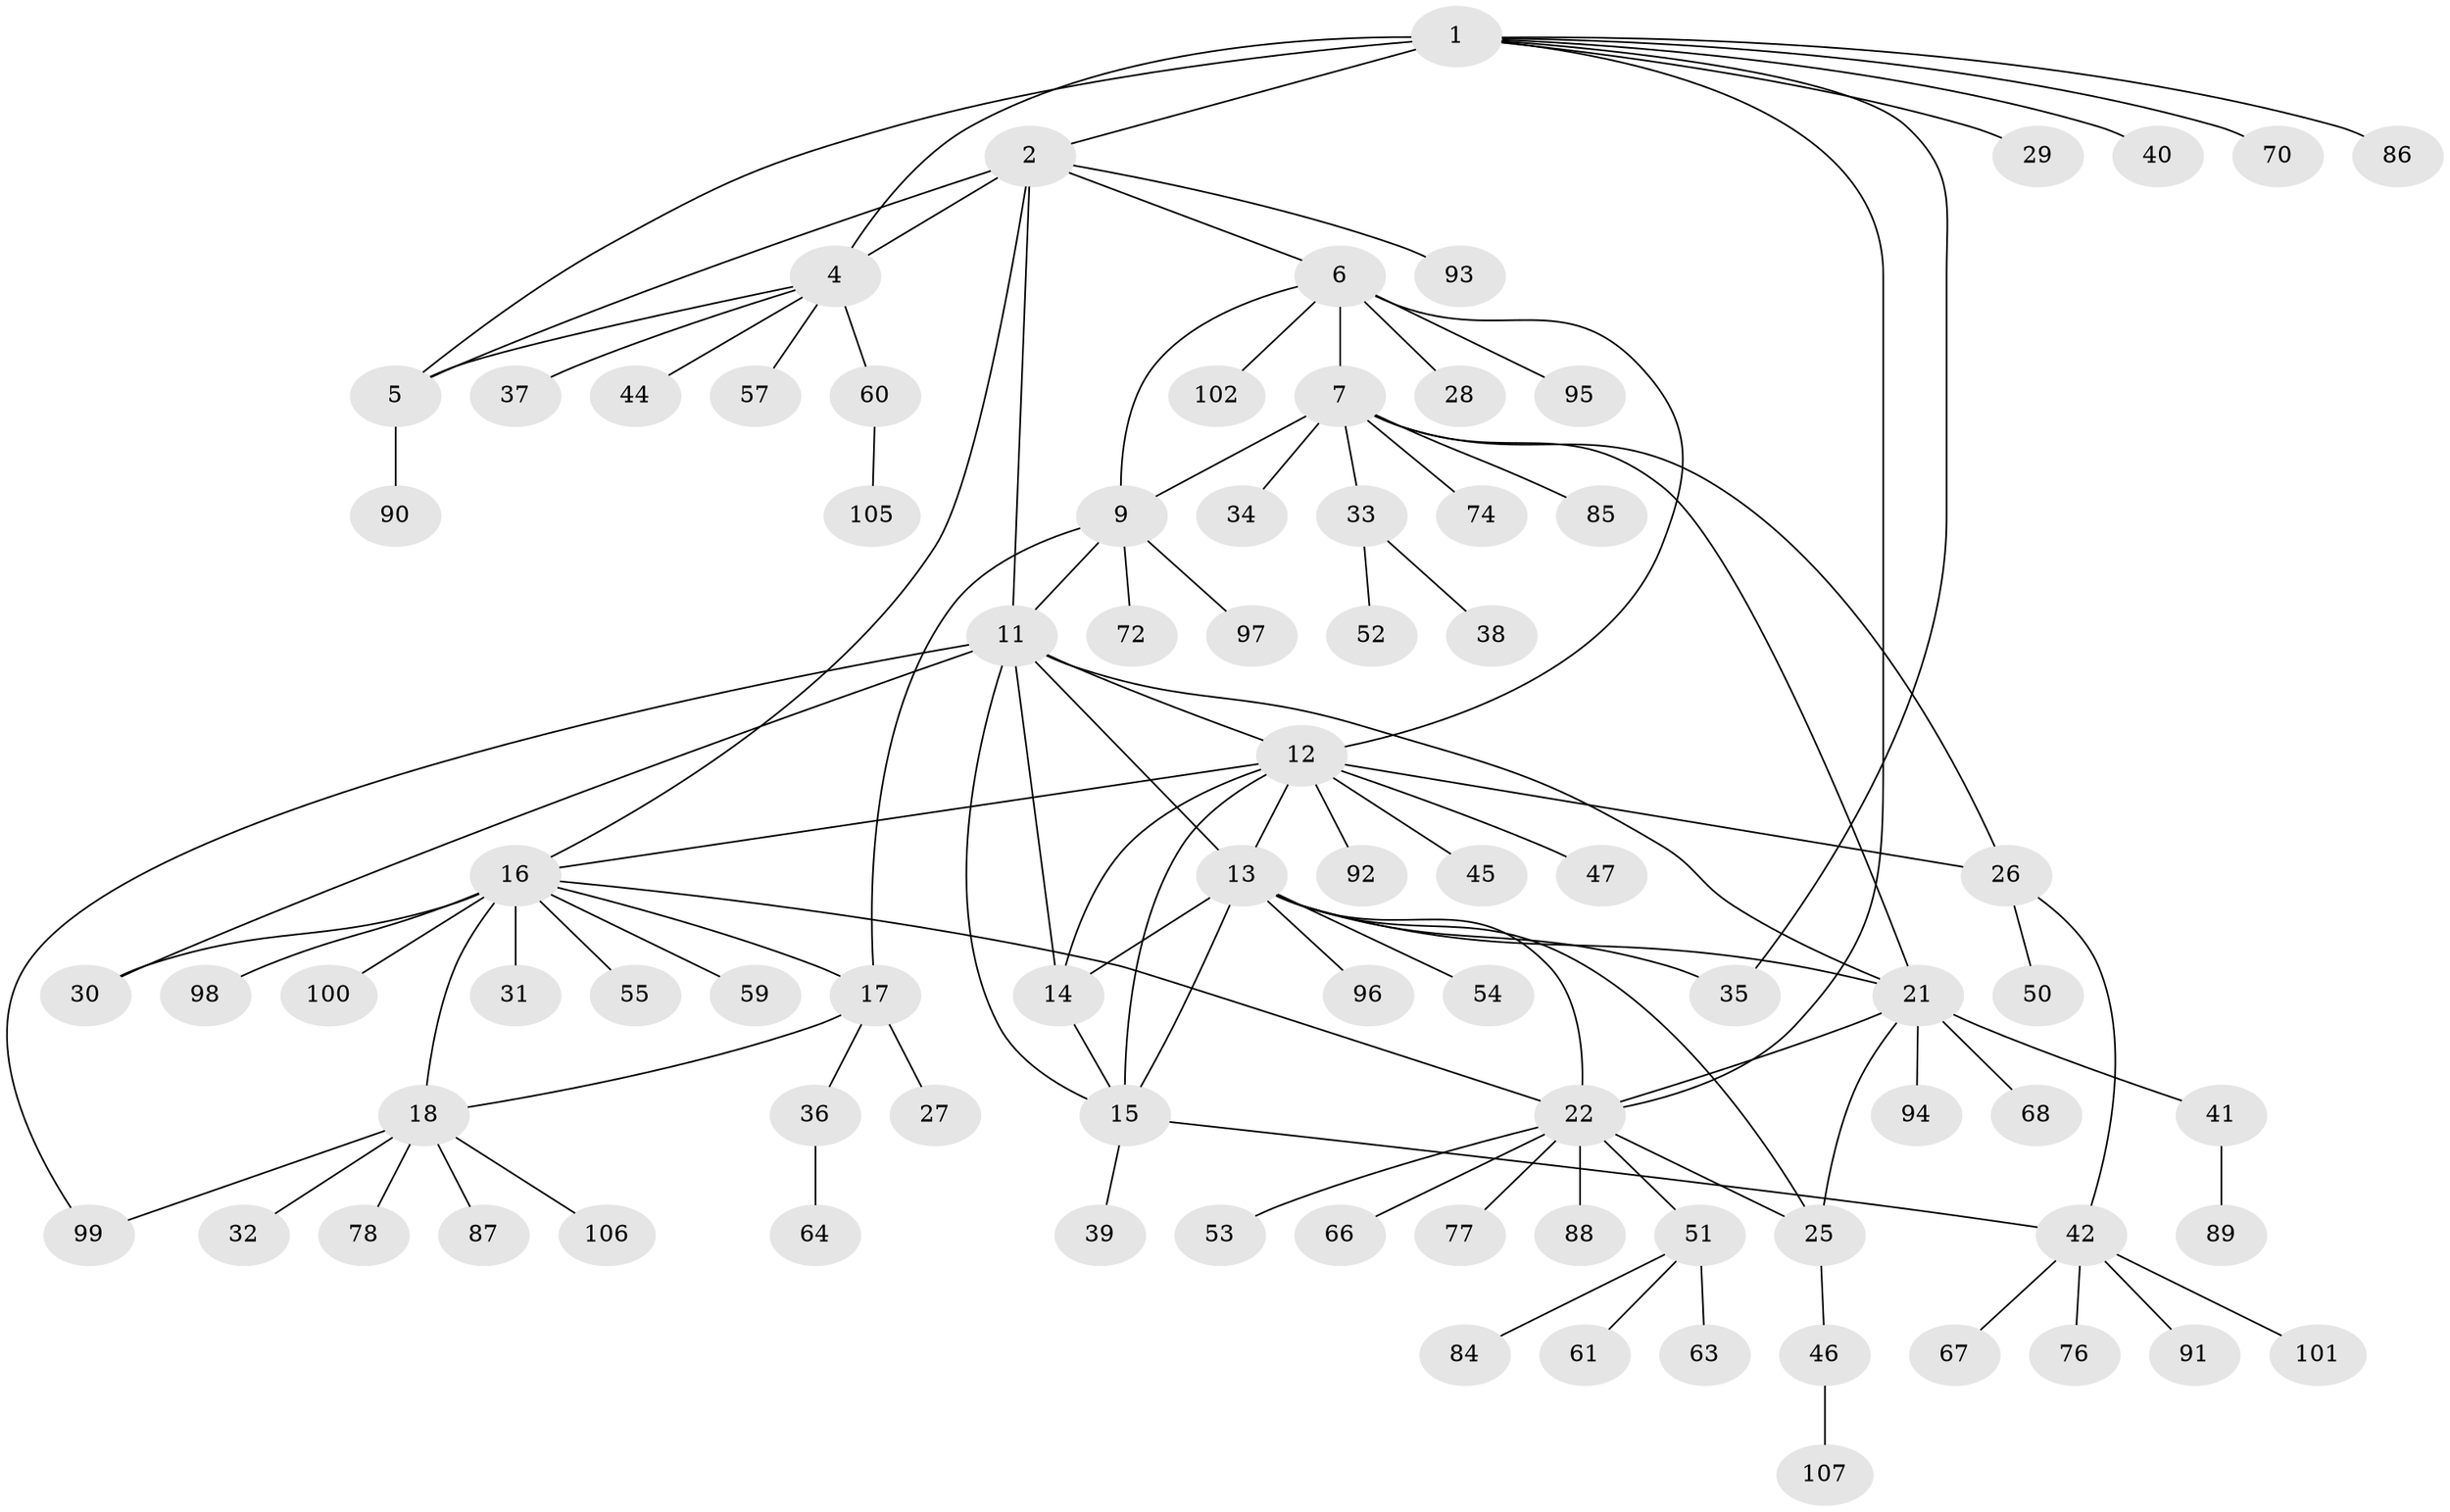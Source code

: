 // Generated by graph-tools (version 1.1) at 2025/24/03/03/25 07:24:12]
// undirected, 82 vertices, 108 edges
graph export_dot {
graph [start="1"]
  node [color=gray90,style=filled];
  1 [super="+3"];
  2 [super="+71"];
  4 [super="+49"];
  5 [super="+48"];
  6 [super="+10"];
  7 [super="+8"];
  9 [super="+43"];
  11 [super="+73"];
  12 [super="+65"];
  13 [super="+23"];
  14 [super="+104"];
  15 [super="+80"];
  16 [super="+19"];
  17 [super="+56"];
  18 [super="+20"];
  21 [super="+58"];
  22 [super="+24"];
  25 [super="+83"];
  26 [super="+79"];
  27;
  28;
  29;
  30;
  31;
  32;
  33;
  34;
  35 [super="+62"];
  36;
  37 [super="+81"];
  38;
  39;
  40;
  41;
  42 [super="+75"];
  44;
  45;
  46;
  47;
  50;
  51 [super="+69"];
  52;
  53;
  54;
  55;
  57;
  59;
  60;
  61;
  63;
  64;
  66;
  67;
  68 [super="+82"];
  70;
  72;
  74;
  76;
  77;
  78;
  84;
  85;
  86;
  87;
  88;
  89;
  90;
  91;
  92;
  93;
  94 [super="+103"];
  95;
  96;
  97;
  98;
  99;
  100;
  101;
  102;
  105;
  106;
  107;
  1 -- 2 [weight=2];
  1 -- 4 [weight=2];
  1 -- 5 [weight=2];
  1 -- 29;
  1 -- 35;
  1 -- 70;
  1 -- 86;
  1 -- 40;
  1 -- 22;
  2 -- 4;
  2 -- 5;
  2 -- 6;
  2 -- 11 [weight=2];
  2 -- 93;
  2 -- 16;
  4 -- 5;
  4 -- 37;
  4 -- 44;
  4 -- 57;
  4 -- 60;
  5 -- 90;
  6 -- 7 [weight=4];
  6 -- 9 [weight=2];
  6 -- 12;
  6 -- 102;
  6 -- 28;
  6 -- 95;
  7 -- 9 [weight=2];
  7 -- 26;
  7 -- 33;
  7 -- 34;
  7 -- 74;
  7 -- 85;
  7 -- 21;
  9 -- 17;
  9 -- 72;
  9 -- 97;
  9 -- 11;
  11 -- 12;
  11 -- 13;
  11 -- 14;
  11 -- 15;
  11 -- 30;
  11 -- 99;
  11 -- 21;
  12 -- 13;
  12 -- 14;
  12 -- 15;
  12 -- 16;
  12 -- 26;
  12 -- 45;
  12 -- 47;
  12 -- 92;
  13 -- 14;
  13 -- 15;
  13 -- 35;
  13 -- 96;
  13 -- 21;
  13 -- 22 [weight=2];
  13 -- 54;
  13 -- 25;
  14 -- 15;
  15 -- 39;
  15 -- 42;
  16 -- 17 [weight=2];
  16 -- 18 [weight=4];
  16 -- 98;
  16 -- 100;
  16 -- 22;
  16 -- 55;
  16 -- 59;
  16 -- 30;
  16 -- 31;
  17 -- 18 [weight=2];
  17 -- 27;
  17 -- 36;
  18 -- 87;
  18 -- 99;
  18 -- 106;
  18 -- 32;
  18 -- 78;
  21 -- 22 [weight=2];
  21 -- 25;
  21 -- 41;
  21 -- 68;
  21 -- 94;
  22 -- 25 [weight=2];
  22 -- 51;
  22 -- 53;
  22 -- 88;
  22 -- 66;
  22 -- 77;
  25 -- 46;
  26 -- 50;
  26 -- 42;
  33 -- 38;
  33 -- 52;
  36 -- 64;
  41 -- 89;
  42 -- 67;
  42 -- 76;
  42 -- 91;
  42 -- 101;
  46 -- 107;
  51 -- 61;
  51 -- 63;
  51 -- 84;
  60 -- 105;
}
